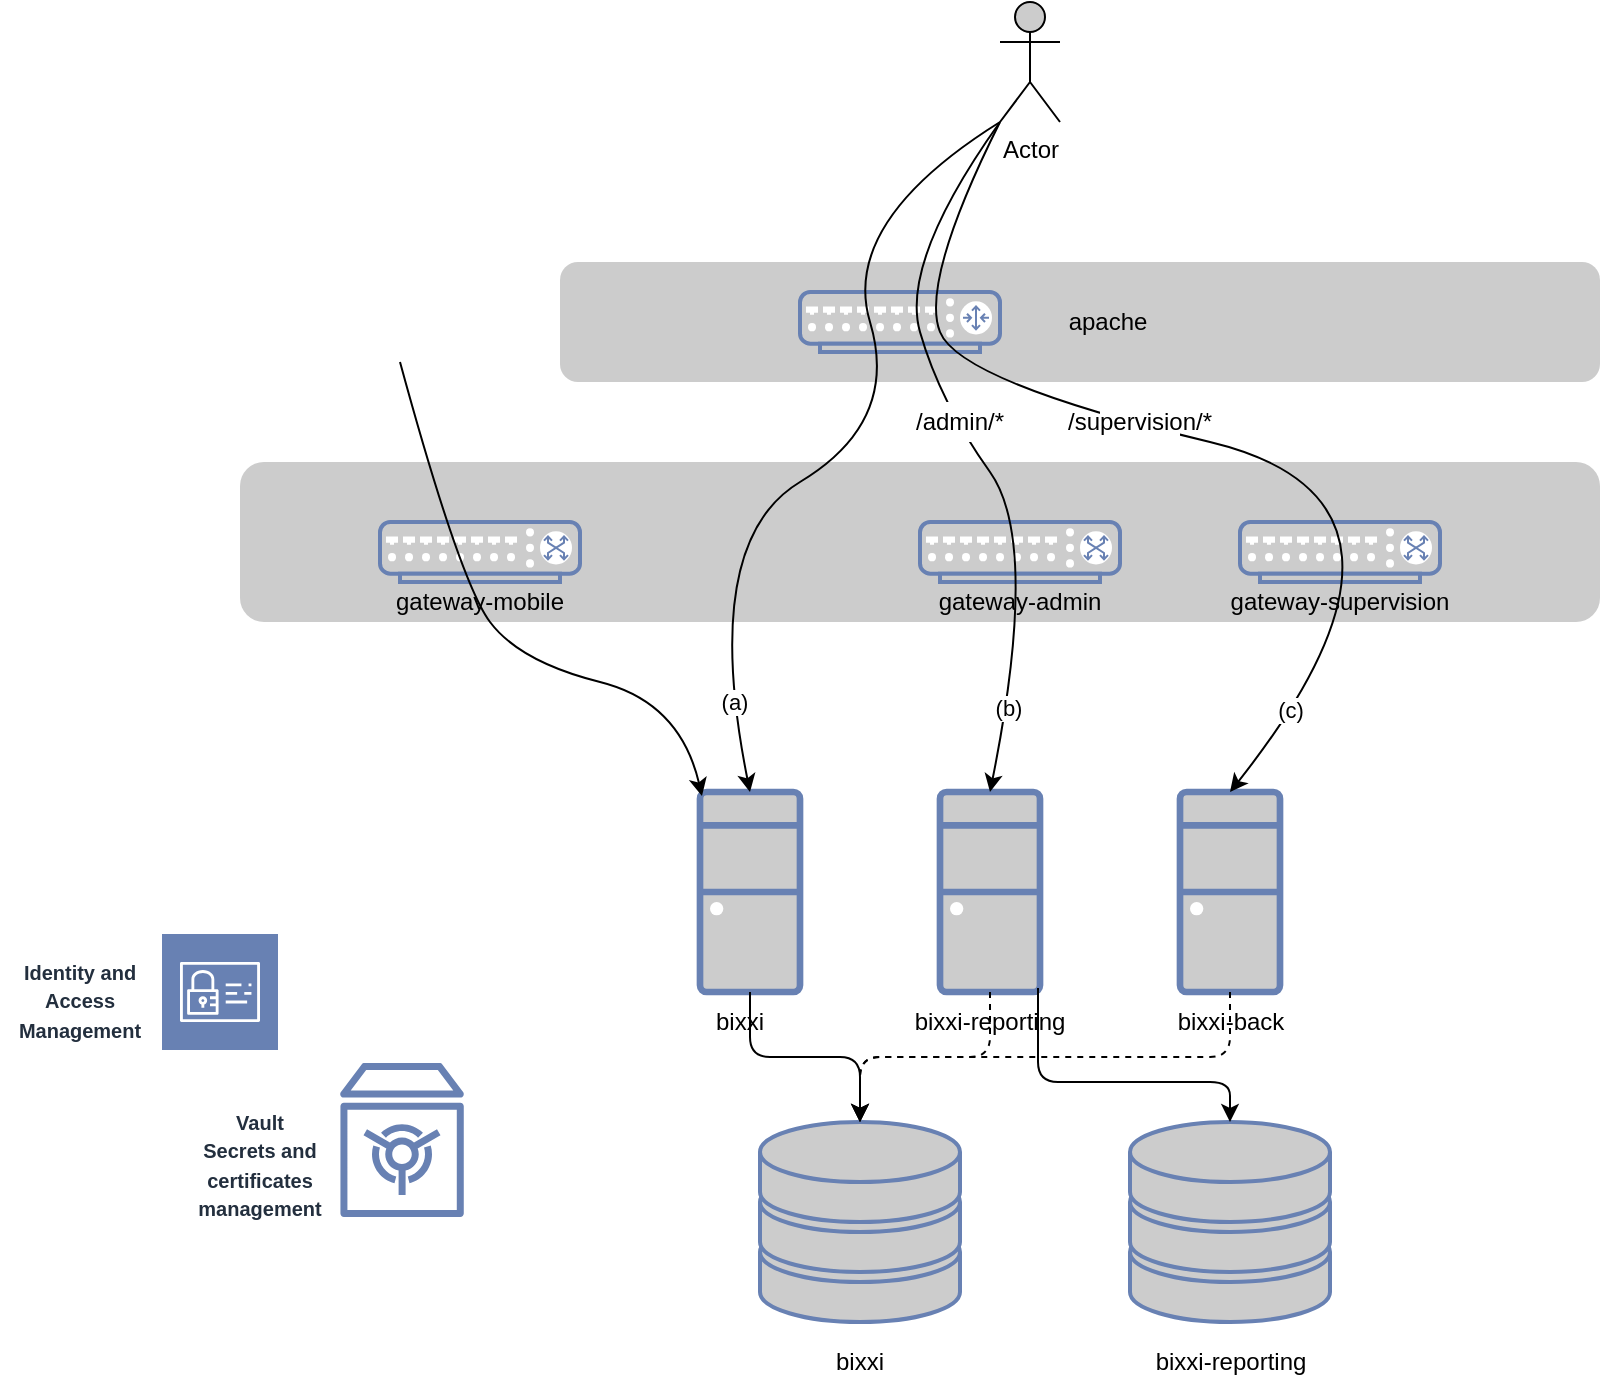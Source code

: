 <mxfile version="13.2.4" type="github">
  <diagram name="Page-1" id="822b0af5-4adb-64df-f703-e8dfc1f81529">
    <mxGraphModel dx="920" dy="514" grid="1" gridSize="10" guides="1" tooltips="1" connect="1" arrows="1" fold="1" page="1" pageScale="1" pageWidth="1100" pageHeight="850" background="#ffffff" math="0" shadow="0">
      <root>
        <mxCell id="0" />
        <mxCell id="1" parent="0" />
        <mxCell id="x4elbkg3u_GMeMl-YBxs-13" value="" style="rounded=1;whiteSpace=wrap;html=1;fillColor=#CCCCCC;strokeColor=none;" vertex="1" parent="1">
          <mxGeometry x="200" y="290" width="680" height="80" as="geometry" />
        </mxCell>
        <mxCell id="x4elbkg3u_GMeMl-YBxs-12" value="" style="rounded=1;whiteSpace=wrap;html=1;fillColor=#CCCCCC;strokeColor=none;" vertex="1" parent="1">
          <mxGeometry x="360" y="190" width="520" height="60" as="geometry" />
        </mxCell>
        <mxCell id="x4elbkg3u_GMeMl-YBxs-3" value="" style="fontColor=#0066CC;verticalAlign=top;verticalLabelPosition=bottom;labelPosition=center;align=center;html=1;outlineConnect=0;fillColor=#CCCCCC;strokeColor=#6881B3;gradientColor=none;gradientDirection=north;strokeWidth=2;shape=mxgraph.networks.storage;" vertex="1" parent="1">
          <mxGeometry x="460" y="620" width="100" height="100" as="geometry" />
        </mxCell>
        <mxCell id="x4elbkg3u_GMeMl-YBxs-4" value="" style="fontColor=#0066CC;verticalAlign=top;verticalLabelPosition=bottom;labelPosition=center;align=center;html=1;outlineConnect=0;fillColor=#CCCCCC;strokeColor=#6881B3;gradientColor=none;gradientDirection=north;strokeWidth=2;shape=mxgraph.networks.storage;" vertex="1" parent="1">
          <mxGeometry x="645" y="620" width="100" height="100" as="geometry" />
        </mxCell>
        <mxCell id="x4elbkg3u_GMeMl-YBxs-5" value="" style="fontColor=#0066CC;verticalAlign=top;verticalLabelPosition=bottom;labelPosition=center;align=center;html=1;outlineConnect=0;fillColor=#CCCCCC;strokeColor=#6881B3;gradientColor=none;gradientDirection=north;strokeWidth=2;shape=mxgraph.networks.router;" vertex="1" parent="1">
          <mxGeometry x="480" y="205" width="100" height="30" as="geometry" />
        </mxCell>
        <mxCell id="x4elbkg3u_GMeMl-YBxs-6" value="" style="fontColor=#0066CC;verticalAlign=top;verticalLabelPosition=bottom;labelPosition=center;align=center;html=1;outlineConnect=0;fillColor=#CCCCCC;strokeColor=#6881B3;gradientColor=none;gradientDirection=north;strokeWidth=2;shape=mxgraph.networks.desktop_pc;" vertex="1" parent="1">
          <mxGeometry x="430" y="455" width="50" height="100" as="geometry" />
        </mxCell>
        <mxCell id="x4elbkg3u_GMeMl-YBxs-8" value="" style="fontColor=#0066CC;verticalAlign=top;verticalLabelPosition=bottom;labelPosition=center;align=center;html=1;outlineConnect=0;fillColor=#CCCCCC;strokeColor=#6881B3;gradientColor=none;gradientDirection=north;strokeWidth=2;shape=mxgraph.networks.desktop_pc;" vertex="1" parent="1">
          <mxGeometry x="550" y="455" width="50" height="100" as="geometry" />
        </mxCell>
        <mxCell id="x4elbkg3u_GMeMl-YBxs-9" value="" style="fontColor=#0066CC;verticalAlign=top;verticalLabelPosition=bottom;labelPosition=center;align=center;html=1;outlineConnect=0;fillColor=#CCCCCC;strokeColor=#6881B3;gradientColor=none;gradientDirection=north;strokeWidth=2;shape=mxgraph.networks.desktop_pc;" vertex="1" parent="1">
          <mxGeometry x="670" y="455" width="50" height="100" as="geometry" />
        </mxCell>
        <mxCell id="x4elbkg3u_GMeMl-YBxs-10" value="" style="fontColor=#0066CC;verticalAlign=top;verticalLabelPosition=bottom;labelPosition=center;align=center;html=1;outlineConnect=0;fillColor=#CCCCCC;strokeColor=#6881B3;gradientColor=none;gradientDirection=north;strokeWidth=2;shape=mxgraph.networks.switch;" vertex="1" parent="1">
          <mxGeometry x="540" y="320" width="100" height="30" as="geometry" />
        </mxCell>
        <mxCell id="x4elbkg3u_GMeMl-YBxs-11" value="" style="fontColor=#0066CC;verticalAlign=top;verticalLabelPosition=bottom;labelPosition=center;align=center;html=1;outlineConnect=0;fillColor=#CCCCCC;strokeColor=#6881B3;gradientColor=none;gradientDirection=north;strokeWidth=2;shape=mxgraph.networks.switch;" vertex="1" parent="1">
          <mxGeometry x="700" y="320" width="100" height="30" as="geometry" />
        </mxCell>
        <mxCell id="x4elbkg3u_GMeMl-YBxs-14" value="bixxi" style="text;html=1;strokeColor=none;fillColor=none;align=center;verticalAlign=middle;whiteSpace=wrap;rounded=0;" vertex="1" parent="1">
          <mxGeometry x="430" y="560" width="40" height="20" as="geometry" />
        </mxCell>
        <mxCell id="x4elbkg3u_GMeMl-YBxs-15" value="bixxi-back" style="text;html=1;strokeColor=none;fillColor=none;align=center;verticalAlign=middle;whiteSpace=wrap;rounded=0;" vertex="1" parent="1">
          <mxGeometry x="662.5" y="560" width="65" height="20" as="geometry" />
        </mxCell>
        <mxCell id="x4elbkg3u_GMeMl-YBxs-16" value="bixxi-reporting" style="text;html=1;strokeColor=none;fillColor=none;align=center;verticalAlign=middle;whiteSpace=wrap;rounded=0;" vertex="1" parent="1">
          <mxGeometry x="536.25" y="560" width="77.5" height="20" as="geometry" />
        </mxCell>
        <mxCell id="x4elbkg3u_GMeMl-YBxs-17" value="gateway-admin" style="text;html=1;strokeColor=none;fillColor=none;align=center;verticalAlign=middle;whiteSpace=wrap;rounded=0;" vertex="1" parent="1">
          <mxGeometry x="540" y="350" width="100" height="20" as="geometry" />
        </mxCell>
        <mxCell id="x4elbkg3u_GMeMl-YBxs-18" value="gateway-supervision" style="text;html=1;strokeColor=none;fillColor=none;align=center;verticalAlign=middle;whiteSpace=wrap;rounded=0;" vertex="1" parent="1">
          <mxGeometry x="690" y="350" width="120" height="20" as="geometry" />
        </mxCell>
        <mxCell id="x4elbkg3u_GMeMl-YBxs-19" value="" style="edgeStyle=elbowEdgeStyle;elbow=vertical;endArrow=classic;html=1;exitX=0.5;exitY=1;exitDx=0;exitDy=0;exitPerimeter=0;" edge="1" parent="1" source="x4elbkg3u_GMeMl-YBxs-6" target="x4elbkg3u_GMeMl-YBxs-3">
          <mxGeometry width="50" height="50" relative="1" as="geometry">
            <mxPoint x="370" y="780" as="sourcePoint" />
            <mxPoint x="420" y="730" as="targetPoint" />
          </mxGeometry>
        </mxCell>
        <mxCell id="x4elbkg3u_GMeMl-YBxs-21" value="Actor" style="shape=umlActor;verticalLabelPosition=bottom;labelBackgroundColor=#ffffff;verticalAlign=top;html=1;outlineConnect=0;fillColor=#CCCCCC;" vertex="1" parent="1">
          <mxGeometry x="580" y="60" width="30" height="60" as="geometry" />
        </mxCell>
        <mxCell id="x4elbkg3u_GMeMl-YBxs-24" value="" style="curved=1;endArrow=classic;html=1;entryX=0.5;entryY=0;entryDx=0;entryDy=0;entryPerimeter=0;exitX=0;exitY=1;exitDx=0;exitDy=0;exitPerimeter=0;" edge="1" parent="1" source="x4elbkg3u_GMeMl-YBxs-21" target="x4elbkg3u_GMeMl-YBxs-6">
          <mxGeometry width="50" height="50" relative="1" as="geometry">
            <mxPoint x="500" y="360" as="sourcePoint" />
            <mxPoint x="550" y="310" as="targetPoint" />
            <Array as="points">
              <mxPoint x="500" y="170" />
              <mxPoint x="530" y="270" />
              <mxPoint x="430" y="330" />
            </Array>
          </mxGeometry>
        </mxCell>
        <mxCell id="x4elbkg3u_GMeMl-YBxs-32" value="(a)" style="edgeLabel;html=1;align=center;verticalAlign=middle;resizable=0;points=[];" vertex="1" connectable="0" parent="x4elbkg3u_GMeMl-YBxs-24">
          <mxGeometry x="0.791" y="1" relative="1" as="geometry">
            <mxPoint as="offset" />
          </mxGeometry>
        </mxCell>
        <mxCell id="x4elbkg3u_GMeMl-YBxs-25" value="" style="curved=1;endArrow=classic;html=1;entryX=0.5;entryY=0;entryDx=0;entryDy=0;entryPerimeter=0;exitX=0;exitY=1;exitDx=0;exitDy=0;exitPerimeter=0;" edge="1" parent="1" source="x4elbkg3u_GMeMl-YBxs-21" target="x4elbkg3u_GMeMl-YBxs-8">
          <mxGeometry width="50" height="50" relative="1" as="geometry">
            <mxPoint x="590" y="112.632" as="sourcePoint" />
            <mxPoint x="465" y="465" as="targetPoint" />
            <Array as="points">
              <mxPoint x="530" y="190" />
              <mxPoint x="550" y="260" />
              <mxPoint x="600" y="330" />
            </Array>
          </mxGeometry>
        </mxCell>
        <mxCell id="x4elbkg3u_GMeMl-YBxs-33" value="(b)" style="edgeLabel;html=1;align=center;verticalAlign=middle;resizable=0;points=[];" vertex="1" connectable="0" parent="x4elbkg3u_GMeMl-YBxs-25">
          <mxGeometry x="0.77" relative="1" as="geometry">
            <mxPoint as="offset" />
          </mxGeometry>
        </mxCell>
        <mxCell id="x4elbkg3u_GMeMl-YBxs-27" value="/admin/*" style="text;html=1;strokeColor=none;fillColor=#ffffff;align=center;verticalAlign=middle;whiteSpace=wrap;rounded=0;" vertex="1" parent="1">
          <mxGeometry x="540" y="260" width="40" height="20" as="geometry" />
        </mxCell>
        <mxCell id="x4elbkg3u_GMeMl-YBxs-28" value="" style="curved=1;endArrow=classic;html=1;entryX=0.5;entryY=0;entryDx=0;entryDy=0;entryPerimeter=0;exitX=0;exitY=1;exitDx=0;exitDy=0;exitPerimeter=0;" edge="1" parent="1" source="x4elbkg3u_GMeMl-YBxs-21" target="x4elbkg3u_GMeMl-YBxs-9">
          <mxGeometry width="50" height="50" relative="1" as="geometry">
            <mxPoint x="610" y="132.632" as="sourcePoint" />
            <mxPoint x="780" y="420" as="targetPoint" />
            <Array as="points">
              <mxPoint x="540" y="200" />
              <mxPoint x="560" y="250" />
              <mxPoint x="810" y="310" />
            </Array>
          </mxGeometry>
        </mxCell>
        <mxCell id="x4elbkg3u_GMeMl-YBxs-34" value="(c)" style="edgeLabel;html=1;align=center;verticalAlign=middle;resizable=0;points=[];" vertex="1" connectable="0" parent="x4elbkg3u_GMeMl-YBxs-28">
          <mxGeometry x="0.826" y="-2" relative="1" as="geometry">
            <mxPoint as="offset" />
          </mxGeometry>
        </mxCell>
        <mxCell id="x4elbkg3u_GMeMl-YBxs-31" value="/supervision/*" style="text;html=1;strokeColor=none;fillColor=#ffffff;align=center;verticalAlign=middle;whiteSpace=wrap;rounded=0;" vertex="1" parent="1">
          <mxGeometry x="630" y="260" width="40" height="20" as="geometry" />
        </mxCell>
        <mxCell id="x4elbkg3u_GMeMl-YBxs-35" value="apache" style="text;html=1;strokeColor=none;fillColor=none;align=center;verticalAlign=middle;whiteSpace=wrap;rounded=0;" vertex="1" parent="1">
          <mxGeometry x="614" y="210" width="40" height="20" as="geometry" />
        </mxCell>
        <mxCell id="x4elbkg3u_GMeMl-YBxs-36" value="" style="fontColor=#0066CC;verticalAlign=top;verticalLabelPosition=bottom;labelPosition=center;align=center;html=1;outlineConnect=0;fillColor=#CCCCCC;strokeColor=#6881B3;gradientColor=none;gradientDirection=north;strokeWidth=2;shape=mxgraph.networks.switch;" vertex="1" parent="1">
          <mxGeometry x="270" y="320" width="100" height="30" as="geometry" />
        </mxCell>
        <mxCell id="x4elbkg3u_GMeMl-YBxs-37" value="gateway-mobile" style="text;html=1;strokeColor=none;fillColor=none;align=center;verticalAlign=middle;whiteSpace=wrap;rounded=0;" vertex="1" parent="1">
          <mxGeometry x="260" y="350" width="120" height="20" as="geometry" />
        </mxCell>
        <mxCell id="x4elbkg3u_GMeMl-YBxs-38" value="" style="curved=1;endArrow=classic;html=1;entryX=0.02;entryY=0.02;entryDx=0;entryDy=0;entryPerimeter=0;" edge="1" parent="1" target="x4elbkg3u_GMeMl-YBxs-6">
          <mxGeometry width="50" height="50" relative="1" as="geometry">
            <mxPoint x="280" y="240" as="sourcePoint" />
            <mxPoint x="470" y="450" as="targetPoint" />
            <Array as="points">
              <mxPoint x="310" y="350" />
              <mxPoint x="340" y="390" />
              <mxPoint x="420" y="410" />
            </Array>
          </mxGeometry>
        </mxCell>
        <mxCell id="x4elbkg3u_GMeMl-YBxs-39" value="" style="edgeStyle=elbowEdgeStyle;elbow=vertical;endArrow=classic;html=1;dashed=1;" edge="1" parent="1" source="x4elbkg3u_GMeMl-YBxs-8" target="x4elbkg3u_GMeMl-YBxs-3">
          <mxGeometry width="50" height="50" relative="1" as="geometry">
            <mxPoint x="465" y="565" as="sourcePoint" />
            <mxPoint x="520" y="630" as="targetPoint" />
          </mxGeometry>
        </mxCell>
        <mxCell id="x4elbkg3u_GMeMl-YBxs-41" value="" style="edgeStyle=elbowEdgeStyle;elbow=vertical;endArrow=classic;html=1;exitX=0.98;exitY=0.98;exitDx=0;exitDy=0;exitPerimeter=0;entryX=0.5;entryY=0;entryDx=0;entryDy=0;entryPerimeter=0;" edge="1" parent="1" source="x4elbkg3u_GMeMl-YBxs-8" target="x4elbkg3u_GMeMl-YBxs-4">
          <mxGeometry width="50" height="50" relative="1" as="geometry">
            <mxPoint x="560" y="820" as="sourcePoint" />
            <mxPoint x="610" y="770" as="targetPoint" />
            <Array as="points">
              <mxPoint x="650" y="600" />
            </Array>
          </mxGeometry>
        </mxCell>
        <mxCell id="x4elbkg3u_GMeMl-YBxs-42" value="" style="edgeStyle=elbowEdgeStyle;elbow=vertical;endArrow=classic;html=1;dashed=1;exitX=0.5;exitY=1;exitDx=0;exitDy=0;exitPerimeter=0;entryX=0.5;entryY=0;entryDx=0;entryDy=0;entryPerimeter=0;" edge="1" parent="1" source="x4elbkg3u_GMeMl-YBxs-9" target="x4elbkg3u_GMeMl-YBxs-3">
          <mxGeometry width="50" height="50" relative="1" as="geometry">
            <mxPoint x="585" y="565" as="sourcePoint" />
            <mxPoint x="520" y="630" as="targetPoint" />
          </mxGeometry>
        </mxCell>
        <mxCell id="x4elbkg3u_GMeMl-YBxs-44" value="bixxi" style="text;html=1;strokeColor=none;fillColor=none;align=center;verticalAlign=middle;whiteSpace=wrap;rounded=0;" vertex="1" parent="1">
          <mxGeometry x="490" y="730" width="40" height="20" as="geometry" />
        </mxCell>
        <mxCell id="x4elbkg3u_GMeMl-YBxs-45" value="bixxi-reporting" style="text;html=1;strokeColor=none;fillColor=none;align=center;verticalAlign=middle;whiteSpace=wrap;rounded=0;" vertex="1" parent="1">
          <mxGeometry x="642.5" y="730" width="105" height="20" as="geometry" />
        </mxCell>
        <mxCell id="x4elbkg3u_GMeMl-YBxs-46" value="" style="outlineConnect=0;fontColor=#333333;fillColor=#6881B3;strokeColor=#6881B3;dashed=0;verticalLabelPosition=bottom;verticalAlign=top;align=center;html=1;fontSize=12;fontStyle=0;aspect=fixed;pointerEvents=1;shape=mxgraph.aws4.vault;" vertex="1" parent="1">
          <mxGeometry x="250" y="590" width="62" height="78" as="geometry" />
        </mxCell>
        <mxCell id="x4elbkg3u_GMeMl-YBxs-47" value="" style="outlineConnect=0;fontColor=#232F3E;gradientColor=none;strokeColor=#ffffff;fillColor=#6881B3;dashed=0;verticalLabelPosition=middle;verticalAlign=bottom;align=center;html=1;whiteSpace=wrap;fontSize=10;fontStyle=1;spacing=3;shape=mxgraph.aws4.productIcon;prIcon=mxgraph.aws4.identity_and_access_management;" vertex="1" parent="1">
          <mxGeometry x="160" y="525" width="60" height="55" as="geometry" />
        </mxCell>
        <mxCell id="x4elbkg3u_GMeMl-YBxs-50" value="&lt;span style=&quot;color: rgb(35 , 47 , 62) ; font-size: 10px ; font-weight: 700&quot;&gt;Identity and Access Management&lt;/span&gt;" style="text;html=1;strokeColor=none;fillColor=none;align=center;verticalAlign=middle;whiteSpace=wrap;rounded=0;" vertex="1" parent="1">
          <mxGeometry x="80" y="537.5" width="80" height="42.5" as="geometry" />
        </mxCell>
        <mxCell id="x4elbkg3u_GMeMl-YBxs-51" value="&lt;span style=&quot;color: rgb(35 , 47 , 62) ; font-size: 10px ; font-weight: 700&quot;&gt;Vault&lt;br&gt;Secrets and certificates management&lt;br&gt;&lt;/span&gt;" style="text;html=1;strokeColor=none;fillColor=none;align=center;verticalAlign=middle;whiteSpace=wrap;rounded=0;" vertex="1" parent="1">
          <mxGeometry x="170" y="620" width="80" height="42.5" as="geometry" />
        </mxCell>
      </root>
    </mxGraphModel>
  </diagram>
</mxfile>
